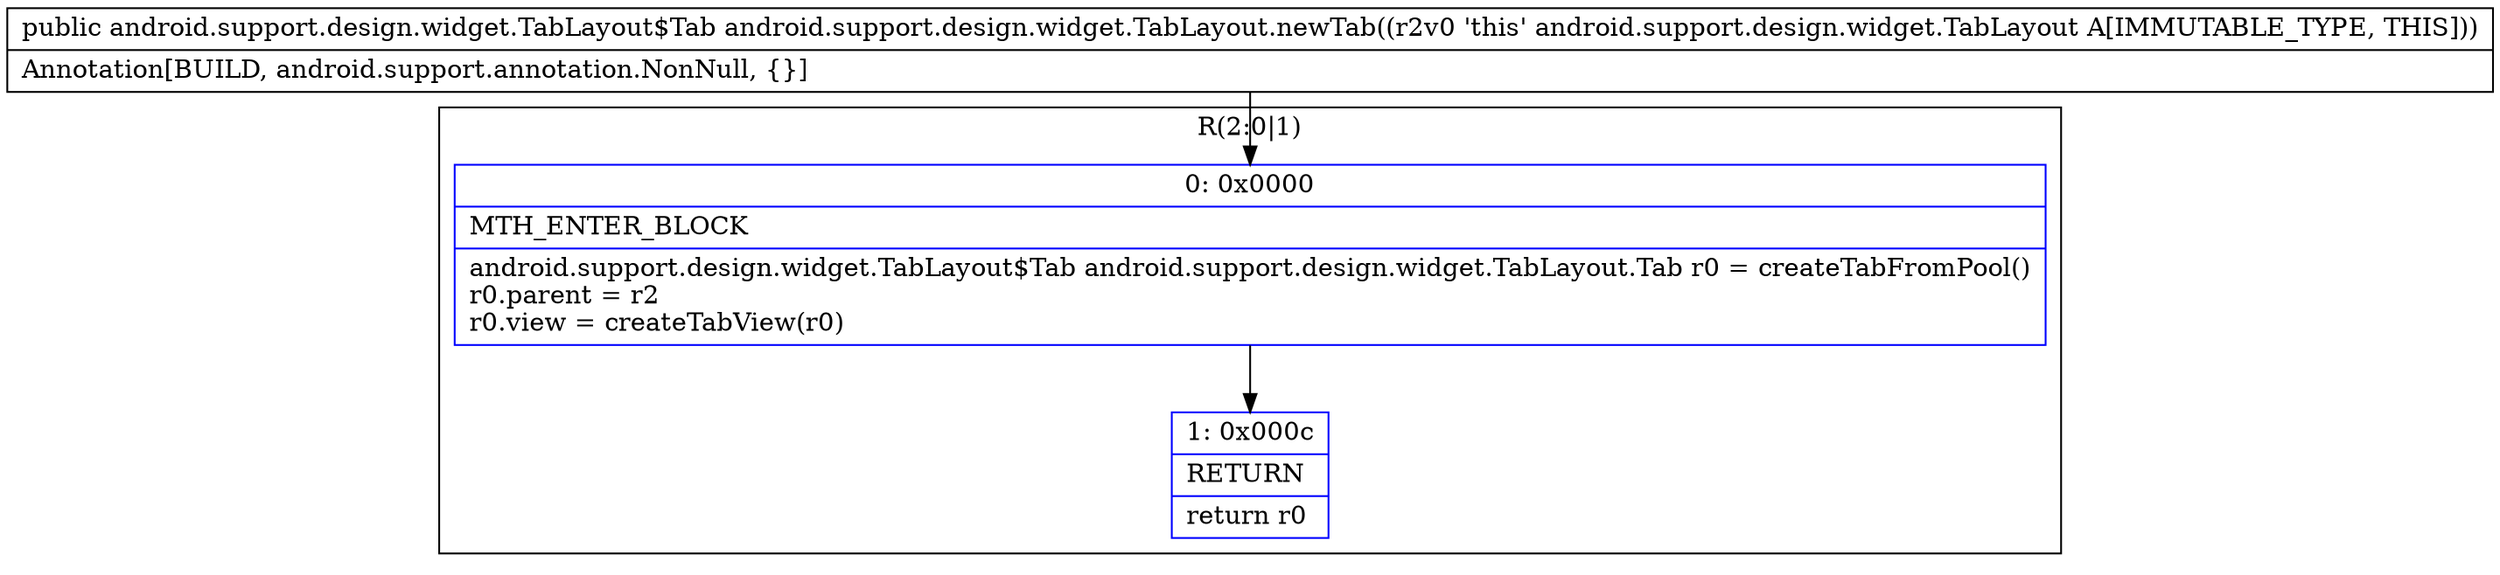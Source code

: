 digraph "CFG forandroid.support.design.widget.TabLayout.newTab()Landroid\/support\/design\/widget\/TabLayout$Tab;" {
subgraph cluster_Region_1179017845 {
label = "R(2:0|1)";
node [shape=record,color=blue];
Node_0 [shape=record,label="{0\:\ 0x0000|MTH_ENTER_BLOCK\l|android.support.design.widget.TabLayout$Tab android.support.design.widget.TabLayout.Tab r0 = createTabFromPool()\lr0.parent = r2\lr0.view = createTabView(r0)\l}"];
Node_1 [shape=record,label="{1\:\ 0x000c|RETURN\l|return r0\l}"];
}
MethodNode[shape=record,label="{public android.support.design.widget.TabLayout$Tab android.support.design.widget.TabLayout.newTab((r2v0 'this' android.support.design.widget.TabLayout A[IMMUTABLE_TYPE, THIS]))  | Annotation[BUILD, android.support.annotation.NonNull, \{\}]\l}"];
MethodNode -> Node_0;
Node_0 -> Node_1;
}

